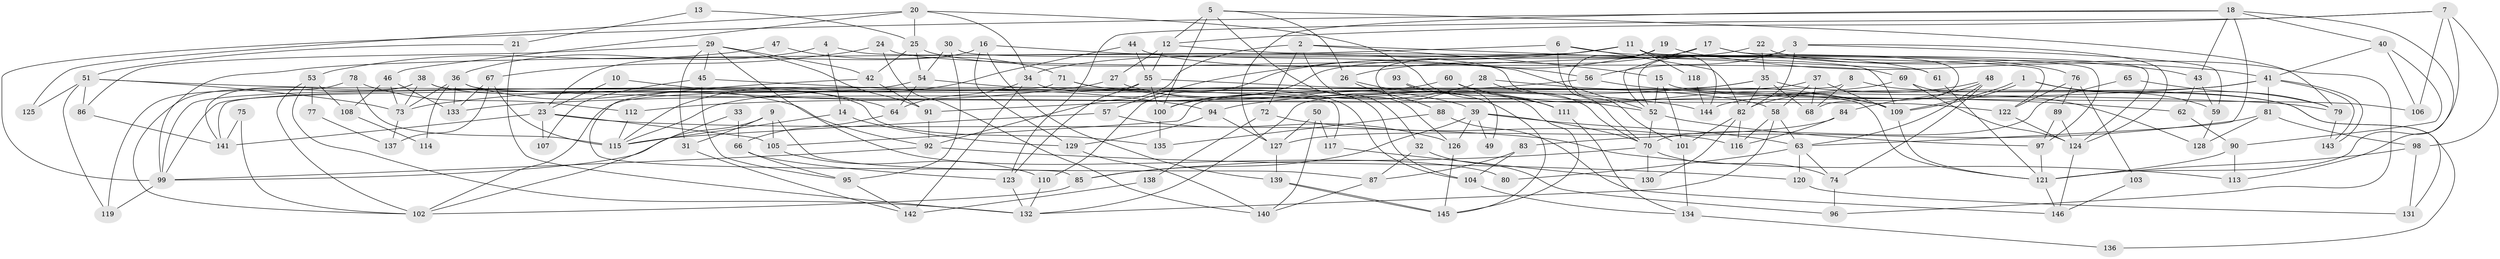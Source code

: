 // coarse degree distribution, {4: 0.13953488372093023, 7: 0.16279069767441862, 5: 0.06976744186046512, 6: 0.16279069767441862, 2: 0.16279069767441862, 9: 0.046511627906976744, 13: 0.023255813953488372, 3: 0.11627906976744186, 15: 0.023255813953488372, 12: 0.023255813953488372, 10: 0.023255813953488372, 11: 0.023255813953488372, 8: 0.023255813953488372}
// Generated by graph-tools (version 1.1) at 2025/52/03/04/25 21:52:08]
// undirected, 146 vertices, 292 edges
graph export_dot {
graph [start="1"]
  node [color=gray90,style=filled];
  1;
  2;
  3;
  4;
  5;
  6;
  7;
  8;
  9;
  10;
  11;
  12;
  13;
  14;
  15;
  16;
  17;
  18;
  19;
  20;
  21;
  22;
  23;
  24;
  25;
  26;
  27;
  28;
  29;
  30;
  31;
  32;
  33;
  34;
  35;
  36;
  37;
  38;
  39;
  40;
  41;
  42;
  43;
  44;
  45;
  46;
  47;
  48;
  49;
  50;
  51;
  52;
  53;
  54;
  55;
  56;
  57;
  58;
  59;
  60;
  61;
  62;
  63;
  64;
  65;
  66;
  67;
  68;
  69;
  70;
  71;
  72;
  73;
  74;
  75;
  76;
  77;
  78;
  79;
  80;
  81;
  82;
  83;
  84;
  85;
  86;
  87;
  88;
  89;
  90;
  91;
  92;
  93;
  94;
  95;
  96;
  97;
  98;
  99;
  100;
  101;
  102;
  103;
  104;
  105;
  106;
  107;
  108;
  109;
  110;
  111;
  112;
  113;
  114;
  115;
  116;
  117;
  118;
  119;
  120;
  121;
  122;
  123;
  124;
  125;
  126;
  127;
  128;
  129;
  130;
  131;
  132;
  133;
  134;
  135;
  136;
  137;
  138;
  139;
  140;
  141;
  142;
  143;
  144;
  145;
  146;
  1 -- 59;
  1 -- 109;
  1 -- 109;
  1 -- 79;
  2 -- 61;
  2 -- 15;
  2 -- 72;
  2 -- 92;
  2 -- 126;
  3 -- 124;
  3 -- 56;
  3 -- 52;
  3 -- 59;
  3 -- 82;
  4 -- 52;
  4 -- 14;
  4 -- 36;
  5 -- 26;
  5 -- 12;
  5 -- 32;
  5 -- 79;
  5 -- 100;
  6 -- 82;
  6 -- 99;
  6 -- 70;
  6 -- 76;
  7 -- 12;
  7 -- 121;
  7 -- 98;
  7 -- 106;
  7 -- 123;
  8 -- 68;
  8 -- 131;
  8 -- 141;
  9 -- 87;
  9 -- 99;
  9 -- 31;
  9 -- 105;
  10 -- 23;
  10 -- 64;
  11 -- 124;
  11 -- 144;
  11 -- 34;
  11 -- 49;
  11 -- 57;
  11 -- 68;
  11 -- 118;
  12 -- 122;
  12 -- 55;
  12 -- 27;
  13 -- 21;
  13 -- 25;
  14 -- 115;
  14 -- 129;
  15 -- 106;
  15 -- 52;
  15 -- 101;
  16 -- 23;
  16 -- 56;
  16 -- 129;
  16 -- 139;
  17 -- 52;
  17 -- 26;
  17 -- 43;
  17 -- 97;
  18 -- 63;
  18 -- 113;
  18 -- 40;
  18 -- 43;
  18 -- 99;
  18 -- 127;
  19 -- 110;
  19 -- 101;
  19 -- 41;
  20 -- 46;
  20 -- 25;
  20 -- 34;
  20 -- 111;
  20 -- 125;
  21 -- 51;
  21 -- 132;
  22 -- 100;
  22 -- 35;
  22 -- 96;
  23 -- 105;
  23 -- 141;
  23 -- 107;
  23 -- 113;
  24 -- 140;
  24 -- 69;
  24 -- 67;
  25 -- 52;
  25 -- 54;
  25 -- 42;
  26 -- 145;
  26 -- 88;
  27 -- 39;
  27 -- 73;
  28 -- 70;
  28 -- 100;
  28 -- 109;
  29 -- 91;
  29 -- 42;
  29 -- 31;
  29 -- 45;
  29 -- 80;
  29 -- 86;
  30 -- 95;
  30 -- 109;
  30 -- 54;
  31 -- 142;
  32 -- 96;
  32 -- 87;
  33 -- 102;
  33 -- 66;
  34 -- 64;
  34 -- 104;
  34 -- 142;
  35 -- 68;
  35 -- 82;
  35 -- 94;
  35 -- 132;
  35 -- 136;
  36 -- 73;
  36 -- 92;
  36 -- 114;
  36 -- 122;
  36 -- 133;
  37 -- 58;
  37 -- 109;
  37 -- 68;
  37 -- 105;
  38 -- 141;
  38 -- 121;
  38 -- 73;
  38 -- 102;
  38 -- 135;
  39 -- 126;
  39 -- 70;
  39 -- 49;
  39 -- 63;
  39 -- 85;
  40 -- 41;
  40 -- 90;
  40 -- 106;
  41 -- 143;
  41 -- 143;
  41 -- 81;
  41 -- 133;
  41 -- 144;
  42 -- 85;
  42 -- 91;
  43 -- 59;
  43 -- 62;
  44 -- 115;
  44 -- 55;
  44 -- 61;
  45 -- 94;
  45 -- 95;
  45 -- 107;
  46 -- 133;
  46 -- 73;
  46 -- 108;
  47 -- 71;
  47 -- 53;
  48 -- 74;
  48 -- 82;
  48 -- 63;
  48 -- 84;
  50 -- 127;
  50 -- 117;
  50 -- 140;
  51 -- 79;
  51 -- 73;
  51 -- 86;
  51 -- 119;
  51 -- 125;
  52 -- 70;
  52 -- 97;
  53 -- 132;
  53 -- 102;
  53 -- 77;
  53 -- 108;
  54 -- 99;
  54 -- 64;
  54 -- 117;
  55 -- 123;
  55 -- 58;
  55 -- 100;
  55 -- 102;
  56 -- 91;
  56 -- 62;
  57 -- 115;
  57 -- 126;
  58 -- 63;
  58 -- 132;
  58 -- 116;
  59 -- 128;
  60 -- 111;
  60 -- 109;
  60 -- 115;
  61 -- 121;
  62 -- 90;
  63 -- 74;
  63 -- 80;
  63 -- 120;
  64 -- 66;
  65 -- 79;
  65 -- 70;
  66 -- 95;
  66 -- 123;
  67 -- 133;
  67 -- 115;
  67 -- 137;
  69 -- 128;
  69 -- 112;
  69 -- 124;
  70 -- 85;
  70 -- 74;
  70 -- 130;
  71 -- 99;
  71 -- 104;
  71 -- 144;
  72 -- 116;
  72 -- 138;
  73 -- 137;
  74 -- 96;
  75 -- 141;
  75 -- 102;
  76 -- 122;
  76 -- 89;
  76 -- 103;
  77 -- 137;
  78 -- 115;
  78 -- 119;
  78 -- 112;
  79 -- 143;
  81 -- 98;
  81 -- 83;
  81 -- 128;
  82 -- 116;
  82 -- 101;
  82 -- 130;
  83 -- 87;
  83 -- 104;
  84 -- 127;
  84 -- 116;
  85 -- 102;
  86 -- 141;
  87 -- 140;
  88 -- 135;
  88 -- 146;
  89 -- 97;
  89 -- 124;
  90 -- 121;
  90 -- 113;
  91 -- 92;
  92 -- 99;
  92 -- 120;
  93 -- 111;
  93 -- 145;
  94 -- 127;
  94 -- 129;
  95 -- 142;
  97 -- 121;
  98 -- 121;
  98 -- 131;
  99 -- 119;
  100 -- 135;
  101 -- 134;
  103 -- 146;
  104 -- 134;
  105 -- 110;
  108 -- 114;
  109 -- 121;
  110 -- 132;
  111 -- 134;
  112 -- 115;
  117 -- 130;
  118 -- 144;
  120 -- 131;
  121 -- 146;
  122 -- 124;
  123 -- 132;
  124 -- 146;
  126 -- 145;
  127 -- 139;
  129 -- 140;
  134 -- 136;
  138 -- 142;
  139 -- 145;
  139 -- 145;
}
